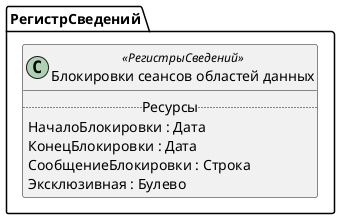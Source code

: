 ﻿@startuml БлокировкиСеансовОбластейДанных
'!include templates.wsd
'..\include templates.wsd
class РегистрСведений.БлокировкиСеансовОбластейДанных as "Блокировки сеансов областей данных" <<РегистрыСведений>>
{
..Ресурсы..
НачалоБлокировки : Дата
КонецБлокировки : Дата
СообщениеБлокировки : Строка
Эксклюзивная : Булево
}
@enduml
